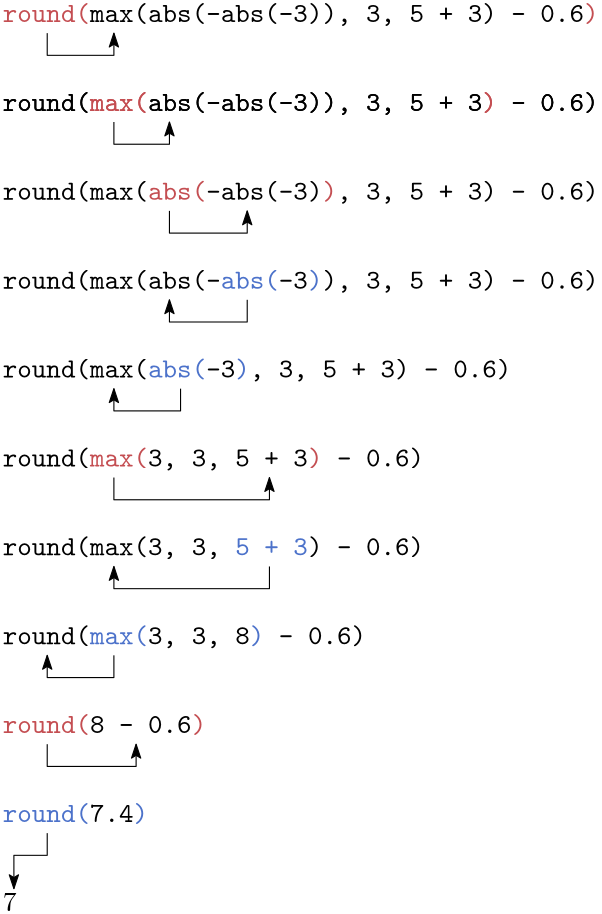 <?xml version="1.0"?>
<!DOCTYPE ipe SYSTEM "ipe.dtd">
<ipe version="70212" creator="Ipe 7.2.13">
<info created="D:20220208125300" modified="D:20220208125300"/>
<ipestyle name="basic">
<symbol name="arrow/arc(spx)">
<path stroke="sym-stroke" fill="sym-stroke" pen="sym-pen">
0 0 m
-1 0.333 l
-1 -0.333 l
h
</path>
</symbol>
<symbol name="arrow/farc(spx)">
<path stroke="sym-stroke" fill="white" pen="sym-pen">
0 0 m
-1 0.333 l
-1 -0.333 l
h
</path>
</symbol>
<symbol name="arrow/ptarc(spx)">
<path stroke="sym-stroke" fill="sym-stroke" pen="sym-pen">
0 0 m
-1 0.333 l
-0.8 0 l
-1 -0.333 l
h
</path>
</symbol>
<symbol name="arrow/fptarc(spx)">
<path stroke="sym-stroke" fill="white" pen="sym-pen">
0 0 m
-1 0.333 l
-0.8 0 l
-1 -0.333 l
h
</path>
</symbol>
<symbol name="mark/circle(sx)" transformations="translations">
<path fill="sym-stroke">
0.6 0 0 0.6 0 0 e
0.4 0 0 0.4 0 0 e
</path>
</symbol>
<symbol name="mark/disk(sx)" transformations="translations">
<path fill="sym-stroke">
0.6 0 0 0.6 0 0 e
</path>
</symbol>
<symbol name="mark/fdisk(sfx)" transformations="translations">
<group>
<path fill="sym-fill">
0.5 0 0 0.5 0 0 e
</path>
<path fill="sym-stroke" fillrule="eofill">
0.6 0 0 0.6 0 0 e
0.4 0 0 0.4 0 0 e
</path>
</group>
</symbol>
<symbol name="mark/box(sx)" transformations="translations">
<path fill="sym-stroke" fillrule="eofill">
-0.6 -0.6 m
0.6 -0.6 l
0.6 0.6 l
-0.6 0.6 l
h
-0.4 -0.4 m
0.4 -0.4 l
0.4 0.4 l
-0.4 0.4 l
h
</path>
</symbol>
<symbol name="mark/square(sx)" transformations="translations">
<path fill="sym-stroke">
-0.6 -0.6 m
0.6 -0.6 l
0.6 0.6 l
-0.6 0.6 l
h
</path>
</symbol>
<symbol name="mark/fsquare(sfx)" transformations="translations">
<group>
<path fill="sym-fill">
-0.5 -0.5 m
0.5 -0.5 l
0.5 0.5 l
-0.5 0.5 l
h
</path>
<path fill="sym-stroke" fillrule="eofill">
-0.6 -0.6 m
0.6 -0.6 l
0.6 0.6 l
-0.6 0.6 l
h
-0.4 -0.4 m
0.4 -0.4 l
0.4 0.4 l
-0.4 0.4 l
h
</path>
</group>
</symbol>
<symbol name="mark/cross(sx)" transformations="translations">
<group>
<path fill="sym-stroke">
-0.43 -0.57 m
0.57 0.43 l
0.43 0.57 l
-0.57 -0.43 l
h
</path>
<path fill="sym-stroke">
-0.43 0.57 m
0.57 -0.43 l
0.43 -0.57 l
-0.57 0.43 l
h
</path>
</group>
</symbol>
<symbol name="arrow/fnormal(spx)">
<path stroke="sym-stroke" fill="white" pen="sym-pen">
0 0 m
-1 0.333 l
-1 -0.333 l
h
</path>
</symbol>
<symbol name="arrow/pointed(spx)">
<path stroke="sym-stroke" fill="sym-stroke" pen="sym-pen">
0 0 m
-1 0.333 l
-0.8 0 l
-1 -0.333 l
h
</path>
</symbol>
<symbol name="arrow/fpointed(spx)">
<path stroke="sym-stroke" fill="white" pen="sym-pen">
0 0 m
-1 0.333 l
-0.8 0 l
-1 -0.333 l
h
</path>
</symbol>
<symbol name="arrow/linear(spx)">
<path stroke="sym-stroke" pen="sym-pen">
-1 0.333 m
0 0 l
-1 -0.333 l
</path>
</symbol>
<symbol name="arrow/fdouble(spx)">
<path stroke="sym-stroke" fill="white" pen="sym-pen">
0 0 m
-1 0.333 l
-1 -0.333 l
h
-1 0 m
-2 0.333 l
-2 -0.333 l
h
</path>
</symbol>
<symbol name="arrow/double(spx)">
<path stroke="sym-stroke" fill="sym-stroke" pen="sym-pen">
0 0 m
-1 0.333 l
-1 -0.333 l
h
-1 0 m
-2 0.333 l
-2 -0.333 l
h
</path>
</symbol>
<pen name="heavier" value="0.8"/>
<pen name="fat" value="1.2"/>
<pen name="ultrafat" value="2"/>
<symbolsize name="large" value="5"/>
<symbolsize name="small" value="2"/>
<symbolsize name="tiny" value="1.1"/>
<arrowsize name="large" value="10"/>
<arrowsize name="small" value="5"/>
<arrowsize name="tiny" value="3"/>
<color name="sbblue" value="0.298 0.447 0.79"/>
<color name="sbgreen" value="0.333 0.658 0.407"/>
<color name="sborange" value="0.866 0.517 0.321"/>
<color name="sbred" value="0.768 0.305 0.321"/>
<color name="sbpurple" value="0.505 0.447 0.698"/>
<color name="red" value="1 0 0"/>
<color name="green" value="0 1 0"/>
<color name="blue" value="0 0 1"/>
<color name="yellow" value="1 1 0"/>
<color name="orange" value="1 0.647 0"/>
<color name="gold" value="1 0.843 0"/>
<color name="purple" value="0.627 0.125 0.941"/>
<color name="gray" value="0.745"/>
<color name="brown" value="0.647 0.165 0.165"/>
<color name="navy" value="0 0 0.502"/>
<color name="pink" value="1 0.753 0.796"/>
<color name="seagreen" value="0.18 0.545 0.341"/>
<color name="turquoise" value="0.251 0.878 0.816"/>
<color name="violet" value="0.933 0.51 0.933"/>
<color name="darkblue" value="0 0 0.545"/>
<color name="darkcyan" value="0 0.545 0.545"/>
<color name="darkgray" value="0.663"/>
<color name="verydarkgray" value="0.4"/>
<color name="darkgreen" value="0 0.392 0"/>
<color name="darkmagenta" value="0.545 0 0.545"/>
<color name="darkorange" value="1 0.549 0"/>
<color name="darkred" value="0.545 0 0"/>
<color name="lightblue" value="0.678 0.847 0.902"/>
<color name="lightcyan" value="0.878 1 1"/>
<color name="lightgray" value="0.827"/>
<color name="lightgreen" value="0.565 0.933 0.565"/>
<color name="lightyellow" value="1 1 0.878"/>
<dashstyle name="dashed" value="[4] 0"/>
<dashstyle name="dotted" value="[1 3] 0"/>
<dashstyle name="dash dotted" value="[4 2 1 2] 0"/>
<dashstyle name="dash dot dotted" value="[4 2 1 2 1 2] 0"/>
<textsize name="large" value="\large"/>
<textsize name="Large" value="\Large"/>
<textsize name="LARGE" value="\LARGE"/>
<textsize name="huge" value="\huge"/>
<textsize name="Huge" value="\Huge"/>
<textsize name="small" value="\small"/>
<textsize name="footnote" value="\footnotesize"/>
<textsize name="tiny" value="\tiny"/>
<textstyle name="center" begin="\begin{center}" end="\end{center}"/>
<textstyle name="itemize" begin="\begin{itemize}" end="\end{itemize}"/>
<textstyle name="item" begin="\begin{itemize}\item{}" end="\end{itemize}"/>
<gridsize name="4 pts" value="4"/>
<gridsize name="8 pts (~3 mm)" value="8"/>
<gridsize name="16 pts (~6 mm)" value="16"/>
<gridsize name="32 pts (~12 mm)" value="32"/>
<gridsize name="10 pts (~3.5 mm)" value="10"/>
<gridsize name="20 pts (~7 mm)" value="20"/>
<gridsize name="14 pts (~5 mm)" value="14"/>
<gridsize name="28 pts (~10 mm)" value="28"/>
<gridsize name="56 pts (~20 mm)" value="56"/>
<anglesize name="90 deg" value="90"/>
<anglesize name="60 deg" value="60"/>
<anglesize name="45 deg" value="45"/>
<anglesize name="30 deg" value="30"/>
<anglesize name="22.5 deg" value="22.5"/>
<opacity name="10%" value="0.1"/>
<opacity name="30%" value="0.3"/>
<opacity name="50%" value="0.5"/>
<opacity name="75%" value="0.75"/>
<tiling name="falling" angle="-60" step="4" width="1"/>
<tiling name="rising" angle="30" step="4" width="1"/>
</ipestyle>
<page>
<layer name="alpha"/>
<view layers="alpha" active="alpha"/>
<text layer="alpha" matrix="1 0 0 1 -104 84" transformations="translations" pos="136 740" stroke="black" type="label" width="214.444" height="6.922" depth="1.38" valign="baseline">\texttt{{\color{sbred}round(}max(abs(-abs(-3)), 3, 5 + 3) - 0.6{\color{sbred})}}</text>
<text matrix="1 0 0 1 -104 52" transformations="translations" pos="136 740" stroke="black" type="label" width="214.444" height="6.922" depth="1.38" valign="baseline">\texttt{round({\color{sbred}max(}abs(-abs(-3)), 3, 5 + 3{\color{sbred})} - 0.6)}</text>
<text matrix="1 0 0 1 -104 20" transformations="translations" pos="136 740" stroke="black" type="label" width="214.444" height="6.922" depth="1.38" valign="baseline">\texttt{round(max({\color{sbred}abs(}-abs(-3){\color{sbred})}, 3, 5 + 3) - 0.6)}</text>
<text matrix="1 0 0 1 -104 -140" transformations="translations" pos="136 740" stroke="black" type="label" width="130.759" height="6.922" depth="1.38" valign="baseline">\texttt{round({\color{sbblue}max(}3, 3, 8{\color{sbblue})} - 0.6)}</text>
<text matrix="1 0 0 1 -104 -108" transformations="translations" pos="136 740" stroke="black" type="label" width="151.68" height="6.922" depth="1.38" valign="baseline">\texttt{round(max(3, 3, {\color{sbblue}5 + 3}) - 0.6)}</text>
<text matrix="1 0 0 1 -104 -172" transformations="translations" pos="136 740" stroke="black" type="label" width="73.225" height="6.919" depth="0.83" valign="baseline">\texttt{{\color{sbred}round(}8 - 0.6{\color{sbred})}}</text>
<text matrix="1 0 0 1 -104 -12" transformations="translations" pos="136 740" stroke="black" type="label" width="214.444" height="6.922" depth="1.38" valign="baseline">\texttt{round(max(abs(-{\color{sbblue}abs(}-3{\color{sbblue})}), 3, 5 + 3) - 0.6)}</text>
<text matrix="1 0 0 1 -104 -44" transformations="translations" pos="136 740" stroke="black" type="label" width="183.062" height="6.922" depth="1.38" valign="baseline">\texttt{round(max({\color{sbblue}abs(}-3{\color{sbblue})}, 3, 5 + 3) - 0.6)}</text>
<text matrix="1 0 0 1 -104 -204" transformations="translations" pos="136 740" stroke="black" type="label" width="52.303" height="6.919" depth="0.83" valign="baseline">\texttt{{\color{sbblue}round(}7.4{\color{sbblue})}}</text>
<text matrix="1 0 0 1 -104 -236" transformations="translations" pos="136 740" stroke="black" type="label" width="4.981" height="6.42" depth="0" valign="baseline">7</text>
<text matrix="1 0 0 1 -104 -76" transformations="translations" pos="136 740" stroke="black" type="label" width="151.68" height="6.922" depth="1.38" valign="baseline">\texttt{round({\color{sbred}max(}3, 3, 5 + 3{\color{sbred})} - 0.6)}</text>
<text matrix="1 0 0 1 -104 52" transformations="translations" pos="136 740" stroke="black" type="label" width="214.444" height="6.922" depth="1.38" valign="baseline">\texttt{round({\color{sbred}max(}abs(-abs(-3)), 3, 5 + 3{\color{sbred})} - 0.6)}</text>
<path stroke="black" arrow="ptarc/small">
48 820 m
48 812 l
72 812 l
72 820 l
</path>
<path stroke="black" arrow="ptarc/small">
72 788 m
72 780 l
92 780 l
92 788 l
</path>
<path stroke="black" arrow="ptarc/small">
92 756 m
92 748 l
120 748 l
120 756 l
</path>
<path stroke="black" arrow="ptarc/small">
120 724 m
120 716 l
92 716 l
92 724 l
</path>
<path stroke="black" arrow="ptarc/small">
96 692 m
96 684 l
72 684 l
72 692 l
</path>
<path stroke="black" arrow="ptarc/small">
72 660 m
72 652 l
128 652 l
128 660 l
</path>
<path stroke="black" arrow="ptarc/small">
128 628 m
128 620 l
72 620 l
72 628 l
</path>
<path stroke="black" arrow="ptarc/small">
72 596 m
72 588 l
48 588 l
48 596 l
</path>
<path stroke="black" arrow="ptarc/small">
48 564 m
48 556 l
80 556 l
80 564 l
</path>
<path stroke="black" arrow="ptarc/small">
48 532 m
48 524 l
36 524 l
36 512 l
</path>
</page>
</ipe>
